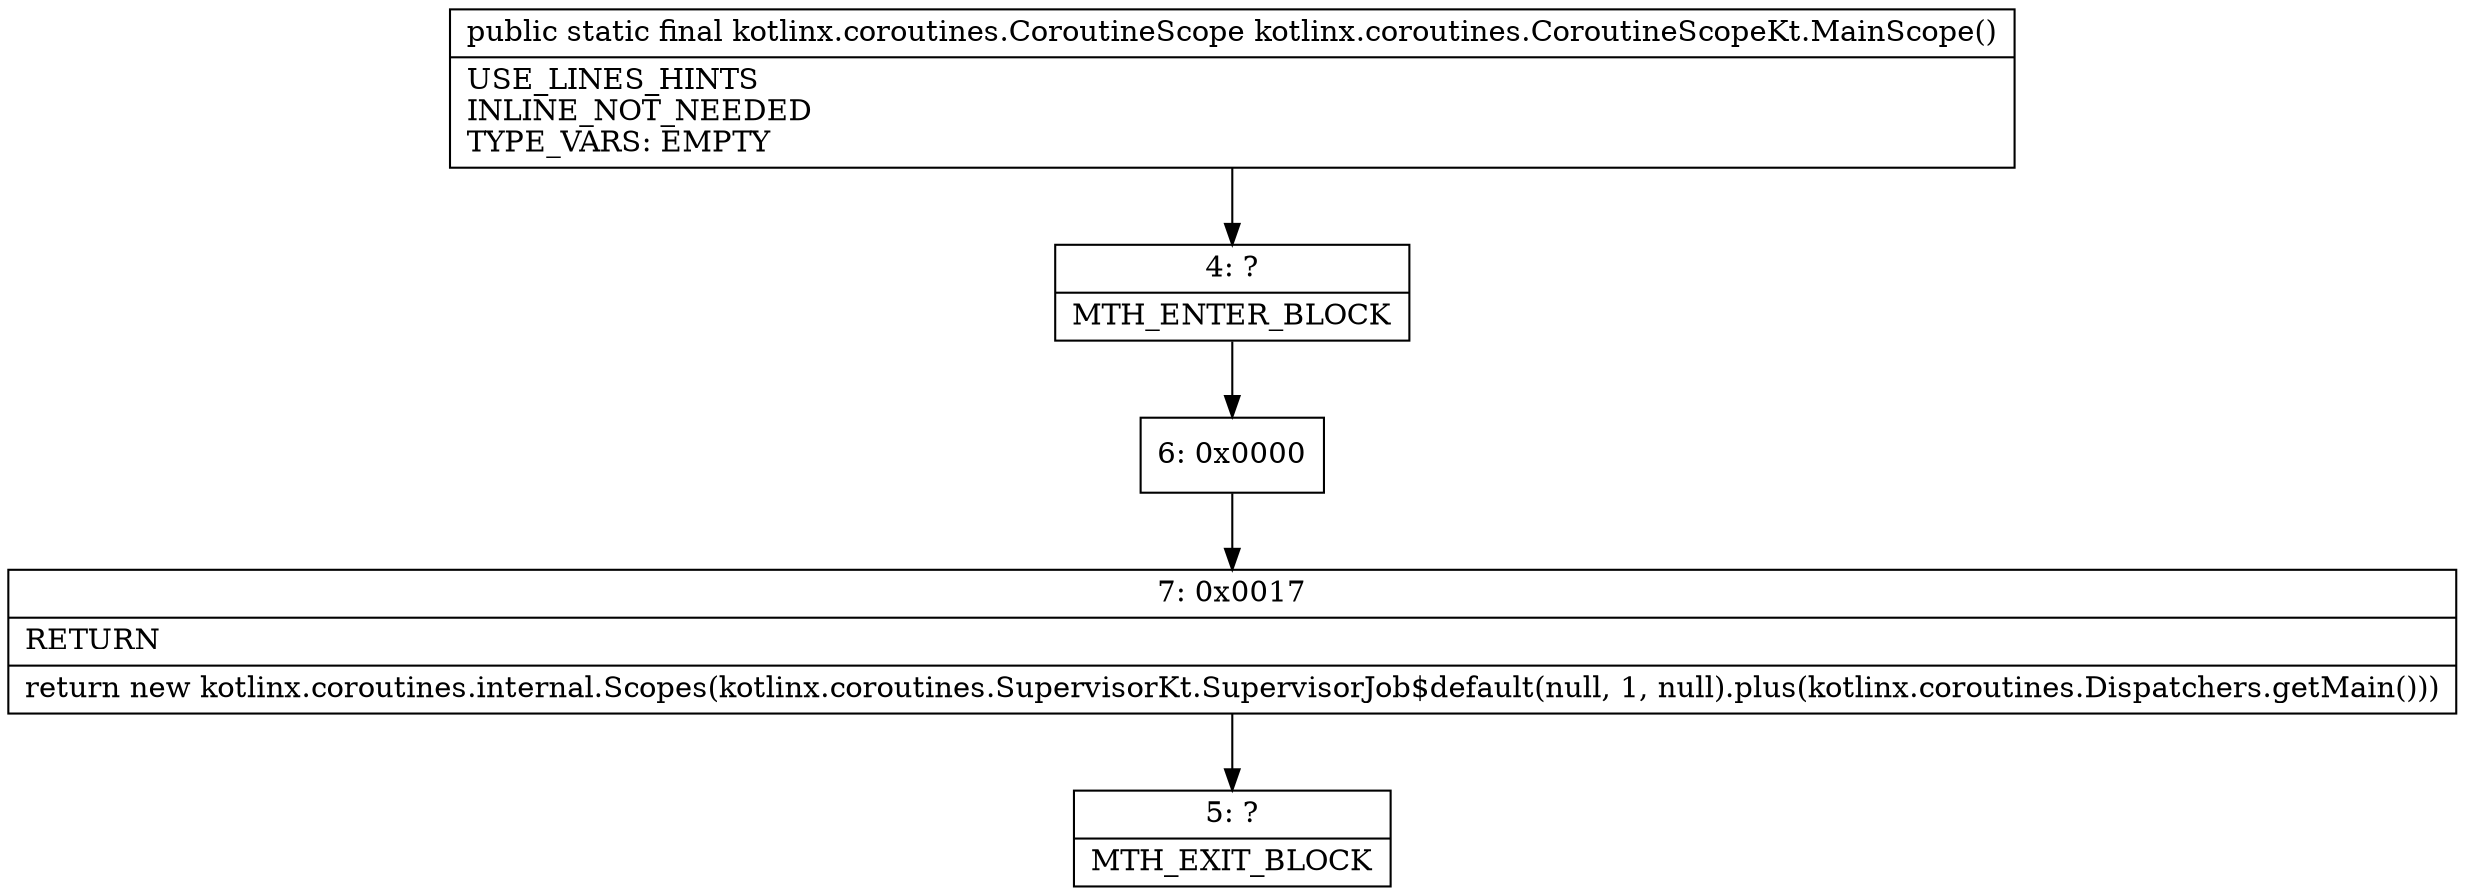 digraph "CFG forkotlinx.coroutines.CoroutineScopeKt.MainScope()Lkotlinx\/coroutines\/CoroutineScope;" {
Node_4 [shape=record,label="{4\:\ ?|MTH_ENTER_BLOCK\l}"];
Node_6 [shape=record,label="{6\:\ 0x0000}"];
Node_7 [shape=record,label="{7\:\ 0x0017|RETURN\l|return new kotlinx.coroutines.internal.Scopes(kotlinx.coroutines.SupervisorKt.SupervisorJob$default(null, 1, null).plus(kotlinx.coroutines.Dispatchers.getMain()))\l}"];
Node_5 [shape=record,label="{5\:\ ?|MTH_EXIT_BLOCK\l}"];
MethodNode[shape=record,label="{public static final kotlinx.coroutines.CoroutineScope kotlinx.coroutines.CoroutineScopeKt.MainScope()  | USE_LINES_HINTS\lINLINE_NOT_NEEDED\lTYPE_VARS: EMPTY\l}"];
MethodNode -> Node_4;Node_4 -> Node_6;
Node_6 -> Node_7;
Node_7 -> Node_5;
}

